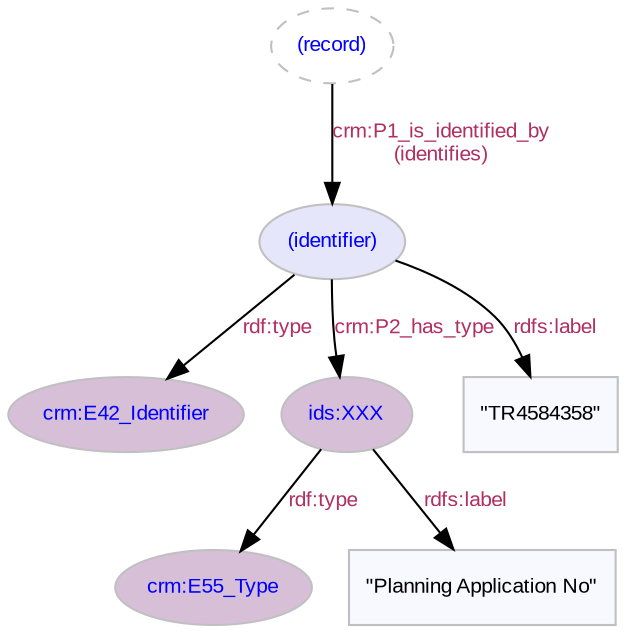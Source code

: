 digraph {
   // label = "Identifier";
   // labelloc = "t";
   node [color=gray, fontcolor=blue, fontsize=10, fontname=Arial, style=filled, fillcolor=ghostwhite];
   edge [color=black, fontcolor=maroon, fontsize=10, fontname=Arial ];
   "crm:E42_Identifier" [fillcolor=thistle, target="crm", URL="http://www.cidoc-crm.org/cidoc-crm/E42_Identifier"];
   "crm:E55_Type" [fillcolor=thistle, target="crm", URL="http://www.cidoc-crm.org/cidoc-crm/E55_Type"];
   "ids:XXX" [fillcolor=thistle, target="crm", URL="http://purl.org/heritagedata/schemes/2fedf061-855a-482c-9bc9-e7629bfc37ad/concepts/12433c5f-ccce-4610-91b0-2e4a100df7d6"];
   "ids:XXX" -> "crm:E55_Type" [label="rdf:type", labelURL="http://www.w3.org/1999/02/22-rdf-syntax-ns#type"];
   "ids:XXX" -> "\"Planning Application No\"" [label="rdfs:label", labelURL="http://www.w3.org/2000/01/rdf-schema#label"];
   "(identifier)" [fillcolor=lavender];
   "\"Planning Application No\"" [shape=box, fontcolor=black];
   "\"TR4584358\"" [shape=box, fontcolor=black];   
   "(record)" [style=dashed];
   "(identifier)" -> "crm:E42_Identifier" [label="rdf:type", labelURL="http://www.w3.org/1999/02/22-rdf-syntax-ns#type"];
   "(identifier)" -> "ids:XXX" [label="crm:P2_has_type", labelURL="crm:P2_has_type\n(is type of)"];
   "(record)" -> "(identifier)" [label="crm:P1_is_identified_by\n(identifies)", labelURL="http://www.cidoc-crm.org/cidoc-crm/P1_is_identified_by"];
   "(identifier)" -> "\"TR4584358\"" [label="rdfs:label", labelURL="http://www.w3.org/2000/01/rdf-schema#label"];   
 }
